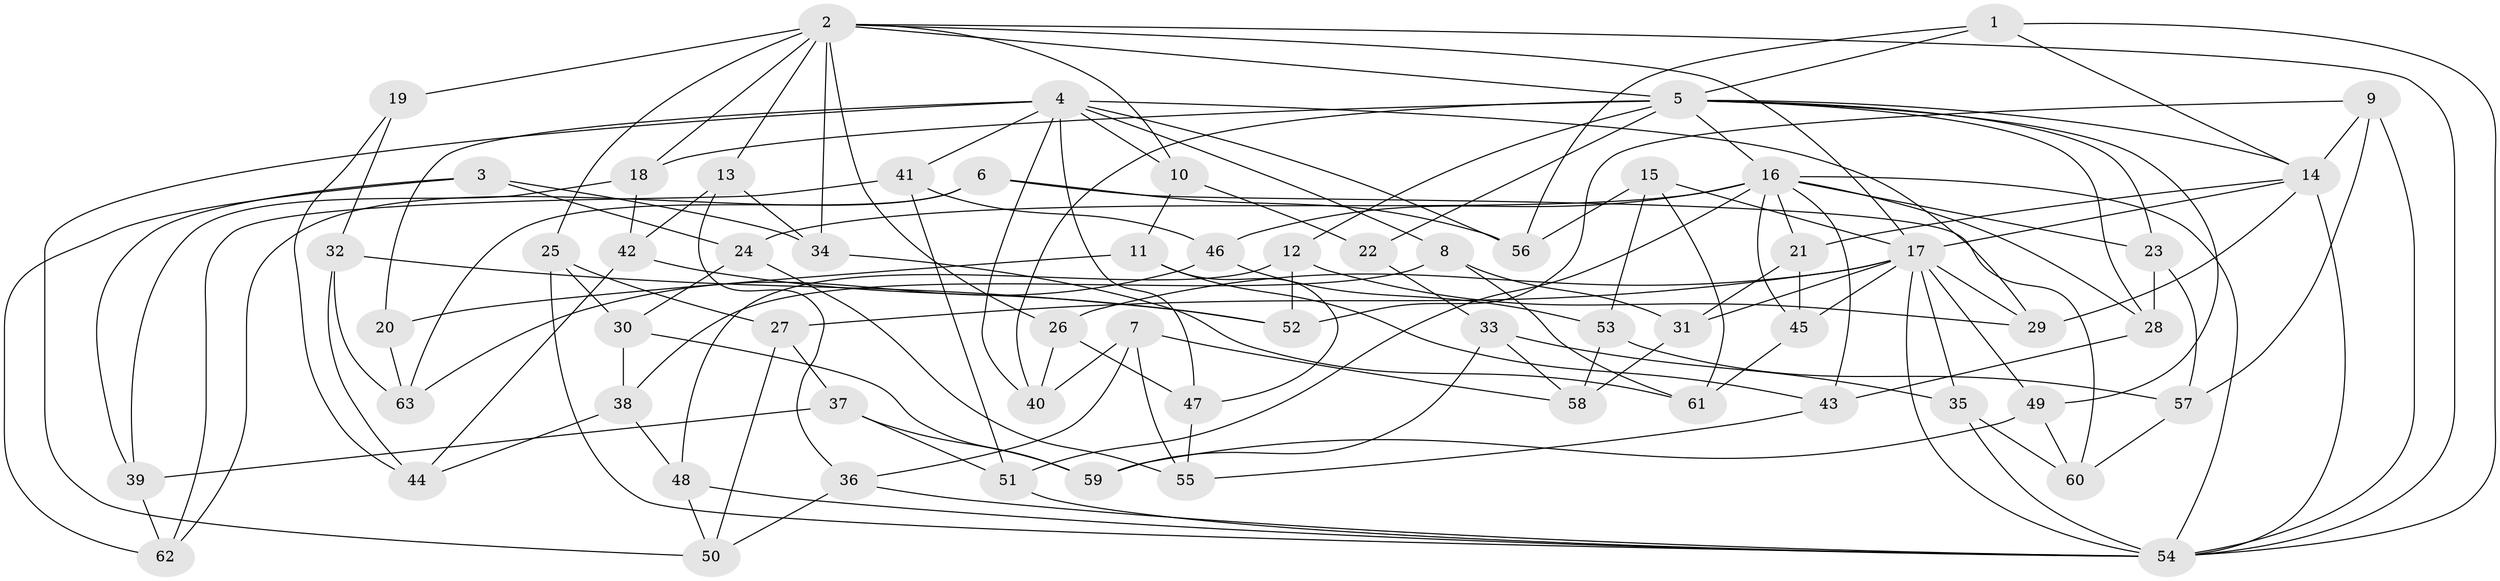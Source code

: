 // original degree distribution, {4: 1.0}
// Generated by graph-tools (version 1.1) at 2025/53/03/04/25 22:53:37]
// undirected, 63 vertices, 145 edges
graph export_dot {
  node [color=gray90,style=filled];
  1;
  2;
  3;
  4;
  5;
  6;
  7;
  8;
  9;
  10;
  11;
  12;
  13;
  14;
  15;
  16;
  17;
  18;
  19;
  20;
  21;
  22;
  23;
  24;
  25;
  26;
  27;
  28;
  29;
  30;
  31;
  32;
  33;
  34;
  35;
  36;
  37;
  38;
  39;
  40;
  41;
  42;
  43;
  44;
  45;
  46;
  47;
  48;
  49;
  50;
  51;
  52;
  53;
  54;
  55;
  56;
  57;
  58;
  59;
  60;
  61;
  62;
  63;
  1 -- 5 [weight=1.0];
  1 -- 14 [weight=1.0];
  1 -- 54 [weight=1.0];
  1 -- 56 [weight=1.0];
  2 -- 5 [weight=1.0];
  2 -- 10 [weight=1.0];
  2 -- 13 [weight=1.0];
  2 -- 17 [weight=2.0];
  2 -- 18 [weight=1.0];
  2 -- 19 [weight=2.0];
  2 -- 25 [weight=1.0];
  2 -- 26 [weight=1.0];
  2 -- 34 [weight=1.0];
  2 -- 54 [weight=1.0];
  3 -- 24 [weight=1.0];
  3 -- 34 [weight=1.0];
  3 -- 39 [weight=1.0];
  3 -- 62 [weight=1.0];
  4 -- 8 [weight=1.0];
  4 -- 10 [weight=1.0];
  4 -- 20 [weight=2.0];
  4 -- 29 [weight=1.0];
  4 -- 40 [weight=1.0];
  4 -- 41 [weight=1.0];
  4 -- 47 [weight=1.0];
  4 -- 50 [weight=1.0];
  4 -- 56 [weight=1.0];
  5 -- 12 [weight=1.0];
  5 -- 14 [weight=1.0];
  5 -- 16 [weight=1.0];
  5 -- 18 [weight=1.0];
  5 -- 22 [weight=2.0];
  5 -- 23 [weight=1.0];
  5 -- 28 [weight=1.0];
  5 -- 40 [weight=1.0];
  5 -- 49 [weight=1.0];
  6 -- 56 [weight=1.0];
  6 -- 60 [weight=1.0];
  6 -- 62 [weight=1.0];
  6 -- 63 [weight=1.0];
  7 -- 36 [weight=1.0];
  7 -- 40 [weight=1.0];
  7 -- 55 [weight=1.0];
  7 -- 58 [weight=1.0];
  8 -- 31 [weight=1.0];
  8 -- 38 [weight=1.0];
  8 -- 61 [weight=1.0];
  9 -- 14 [weight=1.0];
  9 -- 52 [weight=1.0];
  9 -- 54 [weight=1.0];
  9 -- 57 [weight=1.0];
  10 -- 11 [weight=1.0];
  10 -- 22 [weight=1.0];
  11 -- 20 [weight=1.0];
  11 -- 43 [weight=1.0];
  11 -- 47 [weight=1.0];
  12 -- 29 [weight=1.0];
  12 -- 48 [weight=1.0];
  12 -- 52 [weight=1.0];
  13 -- 34 [weight=1.0];
  13 -- 36 [weight=1.0];
  13 -- 42 [weight=1.0];
  14 -- 17 [weight=1.0];
  14 -- 21 [weight=1.0];
  14 -- 29 [weight=1.0];
  14 -- 54 [weight=2.0];
  15 -- 17 [weight=1.0];
  15 -- 53 [weight=1.0];
  15 -- 56 [weight=1.0];
  15 -- 61 [weight=1.0];
  16 -- 21 [weight=1.0];
  16 -- 23 [weight=1.0];
  16 -- 24 [weight=1.0];
  16 -- 28 [weight=1.0];
  16 -- 43 [weight=1.0];
  16 -- 45 [weight=1.0];
  16 -- 46 [weight=1.0];
  16 -- 51 [weight=1.0];
  16 -- 54 [weight=1.0];
  17 -- 26 [weight=1.0];
  17 -- 27 [weight=1.0];
  17 -- 29 [weight=1.0];
  17 -- 31 [weight=1.0];
  17 -- 35 [weight=1.0];
  17 -- 45 [weight=1.0];
  17 -- 49 [weight=1.0];
  17 -- 54 [weight=1.0];
  18 -- 39 [weight=1.0];
  18 -- 42 [weight=1.0];
  19 -- 32 [weight=1.0];
  19 -- 44 [weight=1.0];
  20 -- 63 [weight=1.0];
  21 -- 31 [weight=1.0];
  21 -- 45 [weight=1.0];
  22 -- 33 [weight=1.0];
  23 -- 28 [weight=1.0];
  23 -- 57 [weight=1.0];
  24 -- 30 [weight=1.0];
  24 -- 55 [weight=1.0];
  25 -- 27 [weight=1.0];
  25 -- 30 [weight=1.0];
  25 -- 54 [weight=1.0];
  26 -- 40 [weight=1.0];
  26 -- 47 [weight=1.0];
  27 -- 37 [weight=1.0];
  27 -- 50 [weight=1.0];
  28 -- 43 [weight=1.0];
  30 -- 38 [weight=1.0];
  30 -- 59 [weight=1.0];
  31 -- 58 [weight=1.0];
  32 -- 44 [weight=1.0];
  32 -- 52 [weight=1.0];
  32 -- 63 [weight=1.0];
  33 -- 35 [weight=1.0];
  33 -- 58 [weight=1.0];
  33 -- 59 [weight=1.0];
  34 -- 61 [weight=1.0];
  35 -- 54 [weight=1.0];
  35 -- 60 [weight=1.0];
  36 -- 50 [weight=1.0];
  36 -- 54 [weight=1.0];
  37 -- 39 [weight=1.0];
  37 -- 51 [weight=1.0];
  37 -- 59 [weight=1.0];
  38 -- 44 [weight=1.0];
  38 -- 48 [weight=1.0];
  39 -- 62 [weight=1.0];
  41 -- 46 [weight=1.0];
  41 -- 51 [weight=1.0];
  41 -- 62 [weight=1.0];
  42 -- 44 [weight=1.0];
  42 -- 52 [weight=1.0];
  43 -- 55 [weight=1.0];
  45 -- 61 [weight=1.0];
  46 -- 53 [weight=1.0];
  46 -- 63 [weight=1.0];
  47 -- 55 [weight=1.0];
  48 -- 50 [weight=1.0];
  48 -- 54 [weight=1.0];
  49 -- 59 [weight=1.0];
  49 -- 60 [weight=1.0];
  51 -- 54 [weight=1.0];
  53 -- 57 [weight=1.0];
  53 -- 58 [weight=1.0];
  57 -- 60 [weight=1.0];
}
